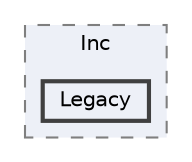 digraph "Drivers/STM32F4xx_HAL_Driver/Inc/Legacy"
{
 // LATEX_PDF_SIZE
  bgcolor="transparent";
  edge [fontname=Helvetica,fontsize=10,labelfontname=Helvetica,labelfontsize=10];
  node [fontname=Helvetica,fontsize=10,shape=box,height=0.2,width=0.4];
  compound=true
  subgraph clusterdir_fe70c8ad9f7ab4724b63ce89acbfa189 {
    graph [ bgcolor="#edf0f7", pencolor="grey50", label="Inc", fontname=Helvetica,fontsize=10 style="filled,dashed", URL="dir_fe70c8ad9f7ab4724b63ce89acbfa189.html",tooltip=""]
  dir_0826ee94bdf1215df63813a0f34b491e [label="Legacy", fillcolor="#edf0f7", color="grey25", style="filled,bold", URL="dir_0826ee94bdf1215df63813a0f34b491e.html",tooltip=""];
  }
}
